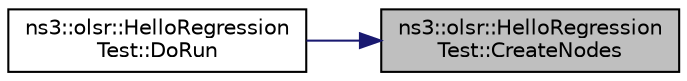 digraph "ns3::olsr::HelloRegressionTest::CreateNodes"
{
 // LATEX_PDF_SIZE
  edge [fontname="Helvetica",fontsize="10",labelfontname="Helvetica",labelfontsize="10"];
  node [fontname="Helvetica",fontsize="10",shape=record];
  rankdir="RL";
  Node1 [label="ns3::olsr::HelloRegression\lTest::CreateNodes",height=0.2,width=0.4,color="black", fillcolor="grey75", style="filled", fontcolor="black",tooltip="Create & configure test network."];
  Node1 -> Node2 [dir="back",color="midnightblue",fontsize="10",style="solid",fontname="Helvetica"];
  Node2 [label="ns3::olsr::HelloRegression\lTest::DoRun",height=0.2,width=0.4,color="black", fillcolor="white", style="filled",URL="$classns3_1_1olsr_1_1_hello_regression_test.html#a469da2871e46fb6d56da5820f5aa1982",tooltip="Implementation to actually run this TestCase."];
}
